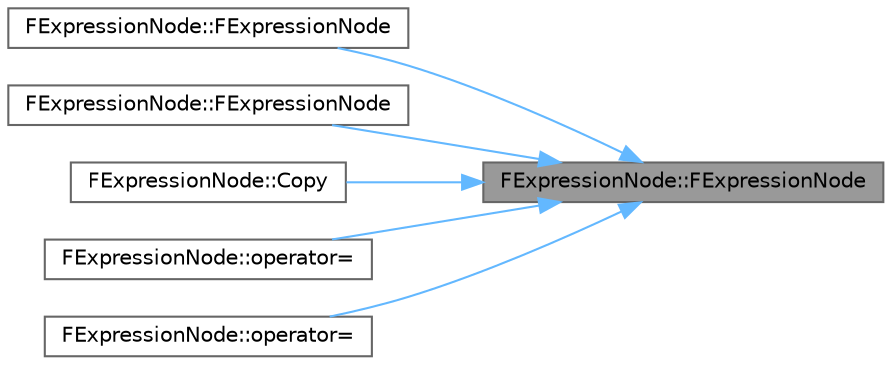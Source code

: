 digraph "FExpressionNode::FExpressionNode"
{
 // INTERACTIVE_SVG=YES
 // LATEX_PDF_SIZE
  bgcolor="transparent";
  edge [fontname=Helvetica,fontsize=10,labelfontname=Helvetica,labelfontsize=10];
  node [fontname=Helvetica,fontsize=10,shape=box,height=0.2,width=0.4];
  rankdir="RL";
  Node1 [id="Node000001",label="FExpressionNode::FExpressionNode",height=0.2,width=0.4,color="gray40", fillcolor="grey60", style="filled", fontcolor="black",tooltip="Default constructor."];
  Node1 -> Node2 [id="edge1_Node000001_Node000002",dir="back",color="steelblue1",style="solid",tooltip=" "];
  Node2 [id="Node000002",label="FExpressionNode::FExpressionNode",height=0.2,width=0.4,color="grey40", fillcolor="white", style="filled",URL="$db/d04/classFExpressionNode.html#abc2004b568a497ec459bd5ebe83620f5",tooltip=" "];
  Node1 -> Node3 [id="edge2_Node000001_Node000003",dir="back",color="steelblue1",style="solid",tooltip=" "];
  Node3 [id="Node000003",label="FExpressionNode::FExpressionNode",height=0.2,width=0.4,color="grey40", fillcolor="white", style="filled",URL="$db/d04/classFExpressionNode.html#a462dbcb30d92c66bfadd70e397db4adf",tooltip=" "];
  Node1 -> Node4 [id="edge3_Node000001_Node000004",dir="back",color="steelblue1",style="solid",tooltip=" "];
  Node4 [id="Node000004",label="FExpressionNode::Copy",height=0.2,width=0.4,color="grey40", fillcolor="white", style="filled",URL="$db/d04/classFExpressionNode.html#ae0c6c4bd4a6740cd7fb63d7b2f51ca48",tooltip="Copy this node and its wrapped data."];
  Node1 -> Node5 [id="edge4_Node000001_Node000005",dir="back",color="steelblue1",style="solid",tooltip=" "];
  Node5 [id="Node000005",label="FExpressionNode::operator=",height=0.2,width=0.4,color="grey40", fillcolor="white", style="filled",URL="$db/d04/classFExpressionNode.html#ad06623344fa97c8a0966a8688a650755",tooltip=" "];
  Node1 -> Node6 [id="edge5_Node000001_Node000006",dir="back",color="steelblue1",style="solid",tooltip=" "];
  Node6 [id="Node000006",label="FExpressionNode::operator=",height=0.2,width=0.4,color="grey40", fillcolor="white", style="filled",URL="$db/d04/classFExpressionNode.html#a91836ccc04b6c56faeb5bc574e57f171",tooltip=" "];
}
